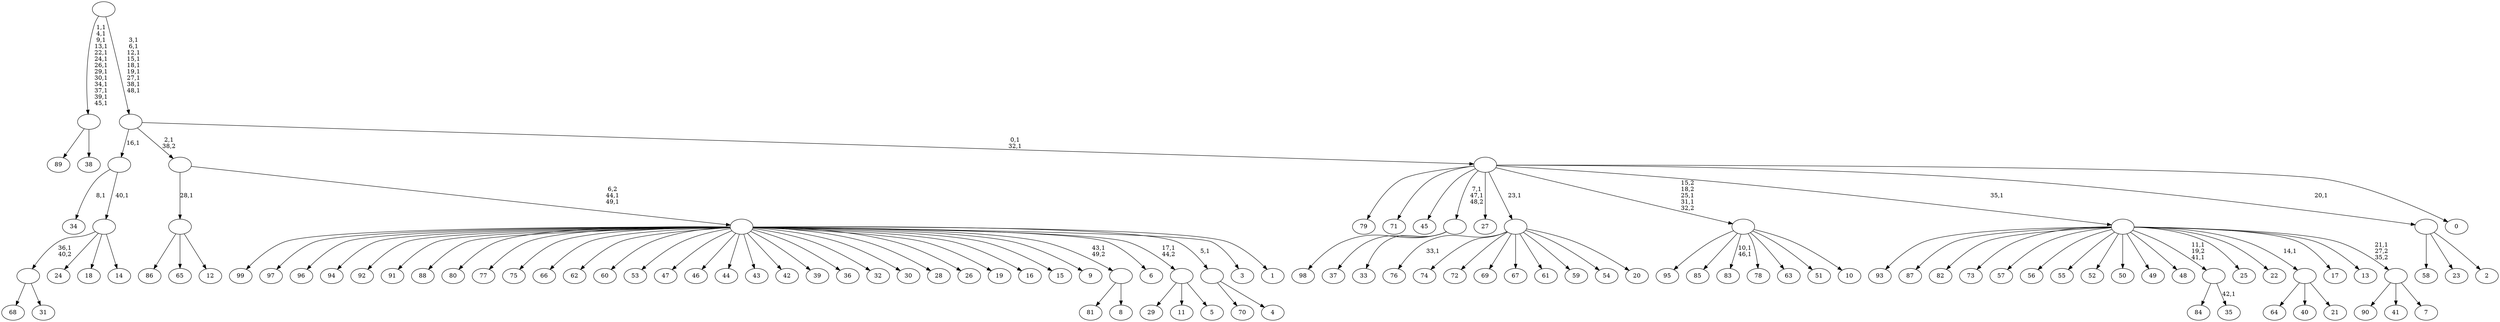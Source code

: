 digraph T {
	150 [label="99"]
	149 [label="98"]
	148 [label="97"]
	147 [label="96"]
	146 [label="95"]
	145 [label="94"]
	144 [label="93"]
	143 [label="92"]
	142 [label="91"]
	141 [label="90"]
	140 [label="89"]
	139 [label="88"]
	138 [label="87"]
	137 [label="86"]
	136 [label="85"]
	135 [label="84"]
	134 [label="83"]
	131 [label="82"]
	130 [label="81"]
	129 [label="80"]
	128 [label="79"]
	127 [label="78"]
	126 [label="77"]
	125 [label="76"]
	123 [label="75"]
	122 [label="74"]
	121 [label="73"]
	120 [label="72"]
	119 [label="71"]
	118 [label="70"]
	117 [label="69"]
	116 [label="68"]
	115 [label="67"]
	114 [label="66"]
	113 [label="65"]
	112 [label="64"]
	111 [label="63"]
	110 [label="62"]
	109 [label="61"]
	108 [label="60"]
	107 [label="59"]
	106 [label="58"]
	105 [label="57"]
	104 [label="56"]
	103 [label="55"]
	102 [label="54"]
	101 [label="53"]
	100 [label="52"]
	99 [label="51"]
	98 [label="50"]
	97 [label="49"]
	96 [label="48"]
	95 [label="47"]
	94 [label="46"]
	93 [label="45"]
	92 [label="44"]
	91 [label="43"]
	90 [label="42"]
	89 [label="41"]
	88 [label="40"]
	87 [label="39"]
	86 [label="38"]
	85 [label=""]
	72 [label="37"]
	71 [label="36"]
	70 [label="35"]
	68 [label=""]
	66 [label="34"]
	64 [label="33"]
	63 [label=""]
	61 [label="32"]
	60 [label="31"]
	59 [label=""]
	58 [label="30"]
	57 [label="29"]
	56 [label="28"]
	55 [label="27"]
	54 [label="26"]
	53 [label="25"]
	52 [label="24"]
	51 [label="23"]
	50 [label="22"]
	49 [label="21"]
	48 [label=""]
	47 [label="20"]
	46 [label=""]
	45 [label="19"]
	44 [label="18"]
	43 [label="17"]
	42 [label="16"]
	41 [label="15"]
	40 [label="14"]
	39 [label=""]
	38 [label=""]
	37 [label="13"]
	36 [label="12"]
	35 [label=""]
	34 [label="11"]
	33 [label="10"]
	32 [label=""]
	30 [label="9"]
	29 [label="8"]
	28 [label=""]
	27 [label="7"]
	26 [label=""]
	25 [label=""]
	24 [label="6"]
	23 [label="5"]
	22 [label=""]
	21 [label="4"]
	20 [label=""]
	19 [label="3"]
	18 [label="2"]
	17 [label=""]
	16 [label="1"]
	15 [label=""]
	13 [label=""]
	12 [label="0"]
	11 [label=""]
	9 [label=""]
	0 [label=""]
	85 -> 140 [label=""]
	85 -> 86 [label=""]
	68 -> 70 [label="42,1"]
	68 -> 135 [label=""]
	63 -> 149 [label=""]
	63 -> 72 [label=""]
	63 -> 64 [label=""]
	59 -> 116 [label=""]
	59 -> 60 [label=""]
	48 -> 112 [label=""]
	48 -> 88 [label=""]
	48 -> 49 [label=""]
	46 -> 125 [label="33,1"]
	46 -> 122 [label=""]
	46 -> 120 [label=""]
	46 -> 117 [label=""]
	46 -> 115 [label=""]
	46 -> 109 [label=""]
	46 -> 107 [label=""]
	46 -> 102 [label=""]
	46 -> 47 [label=""]
	39 -> 59 [label="36,1\n40,2"]
	39 -> 52 [label=""]
	39 -> 44 [label=""]
	39 -> 40 [label=""]
	38 -> 66 [label="8,1"]
	38 -> 39 [label="40,1"]
	35 -> 137 [label=""]
	35 -> 113 [label=""]
	35 -> 36 [label=""]
	32 -> 134 [label="10,1\n46,1"]
	32 -> 146 [label=""]
	32 -> 136 [label=""]
	32 -> 127 [label=""]
	32 -> 111 [label=""]
	32 -> 99 [label=""]
	32 -> 33 [label=""]
	28 -> 130 [label=""]
	28 -> 29 [label=""]
	26 -> 141 [label=""]
	26 -> 89 [label=""]
	26 -> 27 [label=""]
	25 -> 68 [label="11,1\n19,2\n41,1"]
	25 -> 144 [label=""]
	25 -> 138 [label=""]
	25 -> 131 [label=""]
	25 -> 121 [label=""]
	25 -> 105 [label=""]
	25 -> 104 [label=""]
	25 -> 103 [label=""]
	25 -> 100 [label=""]
	25 -> 98 [label=""]
	25 -> 97 [label=""]
	25 -> 96 [label=""]
	25 -> 53 [label=""]
	25 -> 50 [label=""]
	25 -> 48 [label="14,1"]
	25 -> 43 [label=""]
	25 -> 37 [label=""]
	25 -> 26 [label="21,1\n27,2\n35,2"]
	22 -> 57 [label=""]
	22 -> 34 [label=""]
	22 -> 23 [label=""]
	20 -> 118 [label=""]
	20 -> 21 [label=""]
	17 -> 106 [label=""]
	17 -> 51 [label=""]
	17 -> 18 [label=""]
	15 -> 150 [label=""]
	15 -> 148 [label=""]
	15 -> 147 [label=""]
	15 -> 145 [label=""]
	15 -> 143 [label=""]
	15 -> 142 [label=""]
	15 -> 139 [label=""]
	15 -> 129 [label=""]
	15 -> 126 [label=""]
	15 -> 123 [label=""]
	15 -> 114 [label=""]
	15 -> 110 [label=""]
	15 -> 108 [label=""]
	15 -> 101 [label=""]
	15 -> 95 [label=""]
	15 -> 94 [label=""]
	15 -> 92 [label=""]
	15 -> 91 [label=""]
	15 -> 90 [label=""]
	15 -> 87 [label=""]
	15 -> 71 [label=""]
	15 -> 61 [label=""]
	15 -> 58 [label=""]
	15 -> 56 [label=""]
	15 -> 54 [label=""]
	15 -> 45 [label=""]
	15 -> 42 [label=""]
	15 -> 41 [label=""]
	15 -> 30 [label=""]
	15 -> 28 [label="43,1\n49,2"]
	15 -> 24 [label=""]
	15 -> 22 [label="17,1\n44,2"]
	15 -> 20 [label="5,1"]
	15 -> 19 [label=""]
	15 -> 16 [label=""]
	13 -> 15 [label="6,2\n44,1\n49,1"]
	13 -> 35 [label="28,1"]
	11 -> 32 [label="15,2\n18,2\n25,1\n31,1\n32,2"]
	11 -> 63 [label="7,1\n47,1\n48,2"]
	11 -> 128 [label=""]
	11 -> 119 [label=""]
	11 -> 93 [label=""]
	11 -> 55 [label=""]
	11 -> 46 [label="23,1"]
	11 -> 25 [label="35,1"]
	11 -> 17 [label="20,1"]
	11 -> 12 [label=""]
	9 -> 11 [label="0,1\n32,1"]
	9 -> 38 [label="16,1"]
	9 -> 13 [label="2,1\n38,2"]
	0 -> 9 [label="3,1\n6,1\n12,1\n15,1\n18,1\n19,1\n27,1\n38,1\n48,1"]
	0 -> 85 [label="1,1\n4,1\n9,1\n13,1\n22,1\n24,1\n26,1\n29,1\n30,1\n34,1\n37,1\n39,1\n45,1"]
}
